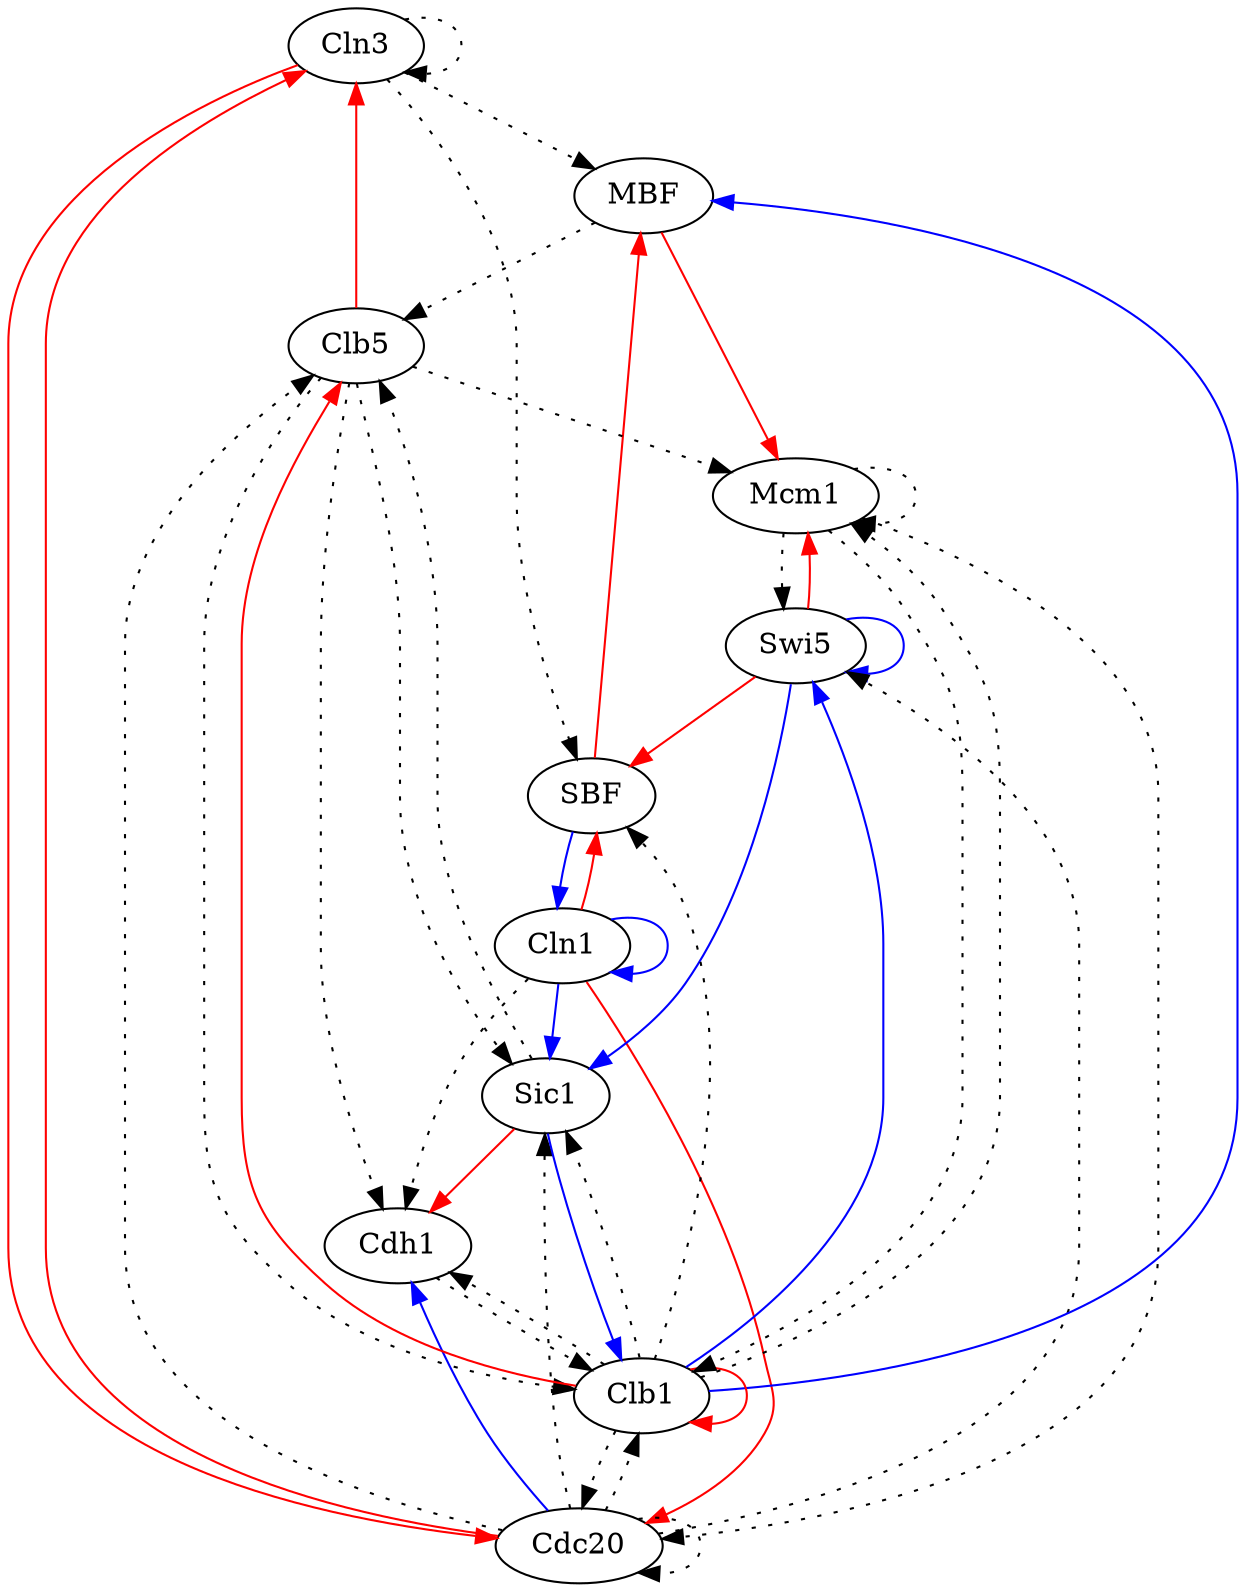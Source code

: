 // Grafos-Spellman11
digraph {
	YAL040C [label=Cln3]
	YDL056W [label=MBF]
	YER111C [label=SBF]
	YMR199W [label=Cln1]
	YGL003C [label=Cdh1]
	YDR146C [label=Swi5]
	YGL116W [label=Cdc20]
	YPR120C [label=Clb5]
	YLR079W [label=Sic1]
	YGR108W [label=Clb1]
	YMR043W [label=Mcm1]
	YAL040C -> YAL040C [style=dotted]
	YAL040C -> YDL056W [style=dotted]
	YAL040C -> YER111C [style=dotted]
	YAL040C -> YGL116W [color=red]
	YDL056W -> YPR120C [style=dotted]
	YDL056W -> YMR043W [color=red]
	YER111C -> YDL056W [color=red]
	YER111C -> YMR199W [color=blue]
	YMR199W -> YER111C [color=red]
	YMR199W -> YMR199W [color=blue]
	YMR199W -> YGL003C [style=dotted]
	YMR199W -> YGL116W [color=red]
	YMR199W -> YLR079W [color=blue]
	YGL003C -> YGR108W [style=dotted]
	YDR146C -> YER111C [color=red]
	YDR146C -> YDR146C [color=blue]
	YDR146C -> YLR079W [color=blue]
	YDR146C -> YMR043W [color=red]
	YGL116W -> YAL040C [color=red]
	YGL116W -> YGL003C [color=blue]
	YGL116W -> YDR146C [style=dotted]
	YGL116W -> YGL116W [style=dotted]
	YGL116W -> YPR120C [style=dotted]
	YGL116W -> YLR079W [style=dotted]
	YGL116W -> YGR108W [style=dotted]
	YPR120C -> YAL040C [color=red]
	YPR120C -> YGL003C [style=dotted]
	YPR120C -> YLR079W [style=dotted]
	YPR120C -> YGR108W [style=dotted]
	YPR120C -> YMR043W [style=dotted]
	YLR079W -> YGL003C [color=red]
	YLR079W -> YPR120C [style=dotted]
	YLR079W -> YGR108W [color=blue]
	YGR108W -> YDL056W [color=blue]
	YGR108W -> YER111C [style=dotted]
	YGR108W -> YGL003C [style=dotted]
	YGR108W -> YDR146C [color=blue]
	YGR108W -> YGL116W [style=dotted]
	YGR108W -> YPR120C [color=red]
	YGR108W -> YLR079W [style=dotted]
	YGR108W -> YGR108W [color=red]
	YGR108W -> YMR043W [style=dotted]
	YMR043W -> YDR146C [style=dotted]
	YMR043W -> YGL116W [style=dotted]
	YMR043W -> YGR108W [style=dotted]
	YMR043W -> YMR043W [style=dotted]
}

